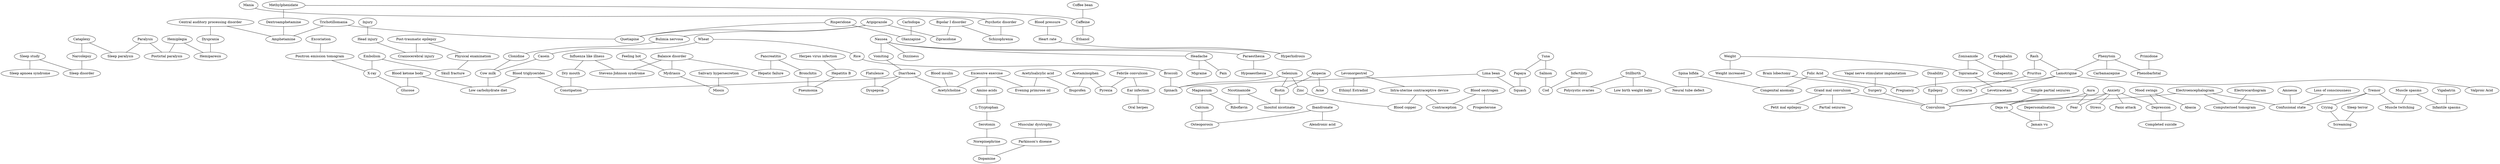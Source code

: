 strict graph layer0 {
	graph [name=layer0];
	node [label="\N"];
	363	[label="Sleep study",
		src_id=186011,
		weight=0.0010445146940924026];
	125	[label="Sleep apnoea syndrome",
		level=1,
		src_id=185998,
		weight=0.001635743431742638];
	363 -- 125	[level=1,
		weight=154.48];
	124	[label="Sleep disorder",
		src_id=186000,
		weight=0.0007333483259291371];
	363 -- 124	[level=1,
		weight=52.7];
	256	[label="Excessive exercise",
		level=1,
		src_id=176247,
		weight=0.002109734300955528];
	180	[label="Amino acids",
		src_id=8309,
		weight=0.001000032620526876];
	256 -- 180	[level=1,
		weight=292.38];
	287	[label="Evening primrose oil",
		src_id=9213,
		weight=0.0011072517313021554];
	256 -- 287	[level=1,
		weight=402.63];
	34	[label=Acetylcholine,
		level=1,
		src_id=2951,
		weight=0.004129814689207429];
	256 -- 34	[level=1,
		weight=480.36];
	14	[label=Nausea,
		level=1,
		src_id=181546,
		weight=0.004639683981880418];
	22	[label=Dizziness,
		level=1,
		src_id=175317,
		weight=0.0038730561594423588];
	14 -- 22	[level=1,
		weight=104.52];
	21	[label=Headache,
		level=1,
		src_id=177790,
		weight=0.005250834729440146];
	14 -- 21	[level=1,
		weight=85.24];
	53	[label=Vomiting,
		src_id=188709,
		weight=0.001519122012635948];
	14 -- 53	[level=1,
		weight=60.95];
	133	[label=Paraesthesia,
		level=1,
		src_id=182787,
		weight=0.0022064033562582846];
	14 -- 133	[level=1,
		weight=48.31];
	43	[label=Hyperhidrosis,
		level=1,
		src_id=178464,
		weight=0.0019522520639870355];
	14 -- 43	[level=1,
		weight=47.44];
	108	[label=Aura,
		level=1,
		src_id=171120,
		weight=0.0020774190396517264];
	23	[label="Deja vu",
		level=1,
		src_id=174936,
		weight=0.0033272358224421825];
	108 -- 23	[level=1,
		weight=72.75];
	32	[label=Fear,
		level=1,
		src_id=176601,
		weight=0.003091900262013508];
	108 -- 32	[level=1,
		weight=66.63];
	90	[label="Simple partial seizures",
		level=1,
		src_id=185880,
		weight=0.0016672632537607078];
	90 -- 23	[level=1,
		weight=63.31];
	44	[label="Grand mal convulsion",
		level=1,
		src_id=177516,
		weight=0.0079300130694745];
	383	[label="Petit mal epilepsy",
		level=1,
		src_id=183307,
		weight=0.001798291889556248];
	44 -- 383	[level=1,
		weight=59.99];
	130	[label="Partial seizures",
		level=1,
		src_id=182927,
		weight=0.002283289165749464];
	44 -- 130	[level=1,
		weight=69.43];
	1	[label=Convulsion,
		level=1,
		src_id=174366,
		weight=0.04384272583999458];
	44 -- 1	[level=1,
		weight=122.06];
	126	[label="Salivary hypersecretion",
		level=1,
		src_id=185485,
		weight=0.0015703720582515613];
	235	[label=Miosis,
		src_id=181021,
		weight=0.0012128330897948265];
	126 -- 235	[level=1,
		weight=200.02];
	526	[label=Tuna,
		src_id=8643,
		weight=0.00042794740256587053];
	75	[label=Papaya,
		src_id=8707,
		weight=0.0015510816572710418];
	526 -- 75	[level=1,
		weight=73.37];
	290	[label=Salmon,
		src_id=8996,
		weight=0.000661638972811811];
	526 -- 290	[level=1,
		weight=145.74];
	487	[label="Brain lobectomy",
		level=1,
		src_id=172601,
		weight=0.002694700047847313];
	5	[label=Surgery,
		level=1,
		src_id=186589,
		weight=0.009304016121721907];
	487 -- 5	[level=1,
		weight=83.51];
	277	[label="Blood ketone body",
		src_id=172233,
		weight=0.0010208761385491804];
	139	[label="Low carbohydrate diet",
		level=1,
		src_id=180136,
		weight=0.002218806008110028];
	277 -- 139	[level=1,
		weight=300.38];
	181	[label=Glucose,
		src_id=8280,
		weight=0.0008337754516897465];
	277 -- 181	[level=1,
		weight=112.0];
	333	[label="Folic Acid",
		level=1,
		src_id=150,
		weight=0.0024845476899730446];
	161	[label="Congenital anomaly",
		src_id=174082,
		weight=0.001354224235863074];
	333 -- 161	[level=1,
		weight=110.38];
	8	[label=Pregnancy,
		level=1,
		src_id=184014,
		weight=0.004025241046263508];
	333 -- 8	[level=1,
		weight=161.48];
	28	[label=Stillbirth,
		level=1,
		src_id=186413,
		weight=0.002952839711985516];
	128	[label="Polycystic ovaries",
		src_id=183761,
		weight=0.0009095864812776184];
	28 -- 128	[level=1,
		weight=143.89];
	393	[label="Neural tube defect",
		src_id=181701,
		weight=0.001127042231907036];
	28 -- 393	[level=1,
		weight=281.97];
	41	[label="Low birth weight baby",
		level=1,
		src_id=180135,
		weight=0.0028383288520247643];
	28 -- 41	[level=1,
		weight=399.04];
	15	[label=Injury,
		level=1,
		src_id=179153,
		weight=0.0025121627341653636];
	146	[label="Head injury",
		level=1,
		src_id=177785,
		weight=0.001715648827453144];
	15 -- 146	[level=1,
		weight=58.81];
	150	[label=Excoriation,
		level=1,
		src_id=176257,
		weight=0.0021874224806900746];
	219	[label="Positron emission tomogram",
		src_id=183853,
		weight=0.0008728397574205016];
	150 -- 219	[level=1,
		weight=197.71];
	350	[label=Trichotillomania,
		src_id=187413,
		weight=0.0005816137214217034];
	195	[label=Amphetamine,
		level=1,
		src_id=173,
		weight=0.0023025738717270517];
	350 -- 195	[level=1,
		weight=91.19];
	80	[label=Quetiapine,
		level=1,
		src_id=1208,
		weight=0.001601842137233802];
	350 -- 80	[level=1,
		weight=107.14];
	54	[label=Pancreatitis,
		src_id=182725,
		weight=0.0014013146610338664];
	63	[label="Hepatic failure",
		src_id=177896,
		weight=0.001530935416122003];
	54 -- 63	[level=1,
		weight=95.05];
	274	[label=Bronchitis,
		src_id=172749,
		weight=0.0007284881457166033];
	54 -- 274	[level=1,
		weight=45.23];
	40	[label="Muscle spasms",
		src_id=181270,
		weight=0.001492503923163199];
	137	[label="Muscle twitching",
		src_id=181276,
		weight=0.0015009005707355728];
	40 -- 137	[level=1,
		weight=46.91];
	422	[label="Infantile spasms",
		src_id=178941,
		weight=0.001296407942825725];
	40 -- 422	[level=1,
		weight=53.14];
	35	[label=Acetaminophen,
		level=1,
		src_id=307,
		weight=0.0018009398215968093];
	310	[label=Ibuprofen,
		src_id=1035,
		weight=0.0007368761245271152];
	35 -- 310	[level=1,
		weight=143.43];
	29	[label=Pyrexia,
		level=1,
		src_id=184658,
		weight=0.0018830801634752033];
	35 -- 29	[level=1,
		weight=47.75];
	88	[label="Spina bifida",
		level=1,
		src_id=186194,
		weight=0.001828235028581937];
	88 -- 161	[level=1,
		weight=74.13];
	88 -- 393	[level=1,
		weight=243.61];
	7	[label=Anxiety,
		level=1,
		src_id=170661,
		weight=0.010312381534872536];
	7 -- 32	[level=1,
		weight=72.45];
	9	[label=Depression,
		level=1,
		src_id=175023,
		weight=0.0044799153809282405];
	7 -- 9	[level=1,
		weight=108.88];
	36	[label=Stress,
		level=1,
		src_id=186464,
		weight=0.0025139528086730546];
	7 -- 36	[level=1,
		weight=100.25];
	92	[label="Panic attack",
		level=1,
		src_id=182745,
		weight=0.0021381315188019217];
	7 -- 92	[level=1,
		weight=68.7];
	7 -- 1	[level=1,
		weight=75.71];
	112	[label=Wheat,
		src_id=8648,
		weight=0.001350608917292089];
	299	[label=Casein,
		src_id=8589,
		weight=0.0010664295842427256];
	112 -- 299	[level=1,
		weight=156.56];
	76	[label=Rice,
		src_id=8633,
		weight=0.0012649412773325943];
	112 -- 76	[level=1,
		weight=107.14];
	584	[label="L-Tryptophan",
		src_id=142,
		weight=0.0004975205822659481];
	180 -- 584	[level=1,
		weight=61.08];
	179	[label="Coffee bean",
		level=1,
		src_id=8595,
		weight=0.0019368446972410553];
	82	[label=Caffeine,
		level=1,
		src_id=192,
		weight=0.002334705699678128];
	179 -- 82	[level=1,
		weight=185.8];
	110	[label=Alopecia,
		src_id=170026,
		weight=0.0007307056528455718];
	198	[label=Biotin,
		src_id=114,
		weight=0.0011258512616127542];
	110 -- 198	[level=1,
		weight=66.97];
	49	[label=Acne,
		level=1,
		src_id=169642,
		weight=0.001782056461819542];
	110 -- 49	[level=1,
		weight=34.29];
	295	[label="Cow milk",
		src_id=8613,
		weight=0.0011237342517793564];
	299 -- 295	[level=1,
		weight=354.81];
	432	[label=Hemiplegia,
		src_id=177845,
		weight=0.0006523169179595826];
	218	[label="Postictal paralysis",
		src_id=183927,
		weight=0.0008276044574928793];
	432 -- 218	[level=1,
		weight=45.23];
	249	[label=Hemiparesis,
		src_id=177843,
		weight=0.0010270914187134367];
	432 -- 249	[level=1,
		weight=141.19];
	89	[label="Sleep terror",
		level=1,
		src_id=186015,
		weight=0.0015825649693071186];
	367	[label=Screaming,
		src_id=185624,
		weight=0.0012516920066908644];
	89 -- 367	[level=1,
		weight=57.59];
	378	[label="Post-traumatic epilepsy",
		src_id=183904,
		weight=0.0012830202001650442];
	380	[label="Physical examination",
		src_id=183464,
		weight=0.0006789472439002296];
	378 -- 380	[level=1,
		weight=78.67];
	101	[label="Craniocerebral injury",
		level=1,
		src_id=174523,
		weight=0.001832929575363946];
	378 -- 101	[level=1,
		weight=156.92];
	309	[label=Aripiprazole,
		src_id=1222,
		weight=0.0008326842639996687];
	47	[label="Bulimia nervosa",
		level=1,
		src_id=172802,
		weight=0.0018807861194870571];
	309 -- 47	[level=1,
		weight=78.67];
	579	[label=Ziprasidone,
		src_id=237,
		weight=0.0006628389715354794];
	309 -- 579	[level=1,
		weight=87.06];
	309 -- 80	[level=1,
		weight=74.9];
	30	[label=Migraine,
		level=1,
		src_id=180996,
		weight=0.002695993506544697];
	21 -- 30	[level=1,
		weight=94.85];
	4	[label=Pain,
		level=1,
		src_id=182630,
		weight=0.0034363057630249967];
	21 -- 4	[level=1,
		weight=64.19];
	77	[label=Broccoli,
		level=1,
		src_id=8584,
		weight=0.001610594567986371];
	76 -- 77	[level=1,
		weight=83.56];
	97	[label="Febrile convulsion",
		src_id=176614,
		weight=0.0013774781879227608];
	259	[label="Ear infection",
		src_id=175529,
		weight=0.0005090966980945888];
	97 -- 259	[level=1,
		weight=47.89];
	97 -- 29	[level=1,
		weight=109.81];
	241	[label="Jamais vu",
		src_id=179465,
		weight=0.0011810390128039886];
	23 -- 241	[level=1,
		weight=53.84];
	173	[label=Selenium,
		src_id=9080,
		weight=0.0010042446927168594];
	173 -- 198	[level=1,
		weight=145.41];
	306	[label=Zinc,
		src_id=1526,
		weight=0.0007667013766820344];
	173 -- 306	[level=1,
		weight=234.71];
	178	[label=Spinach,
		src_id=8638,
		weight=0.0014327736794283237];
	173 -- 178	[level=1,
		weight=85.24];
	419	[label="Influenza like illness",
		src_id=179014,
		weight=0.0005850434796401921];
	87	[label="Stevens-Johnson syndrome",
		src_id=186406,
		weight=0.0013870509328834477];
	419 -- 87	[level=1,
		weight=83.71];
	65	[label="Dry mouth",
		src_id=175420,
		weight=0.0014254720076736314];
	419 -- 65	[level=1,
		weight=55.15];
	272	[label="Central auditory processing disorder",
		src_id=173299,
		weight=0.0008060358317299234];
	272 -- 195	[level=1,
		weight=74.2];
	153	[label=Dyspraxia,
		src_id=175506,
		weight=0.0013637552892951596];
	272 -- 153	[level=1,
		weight=179.89];
	27	[label=Tremor,
		level=1,
		src_id=187373,
		weight=0.003399346148597115];
	27 -- 137	[level=1,
		weight=52.0];
	24	[label="Confusional state",
		level=1,
		src_id=174071,
		weight=0.00570327354560458];
	27 -- 24	[level=1,
		weight=49.59];
	99	[label=Crying,
		src_id=174575,
		weight=0.0014334267082630775];
	27 -- 99	[level=1,
		weight=45.41];
	70	[label="Blood pressure",
		level=1,
		src_id=172305,
		weight=0.0018022986801689812];
	250	[label="Heart rate",
		src_id=177799,
		weight=0.0012763385763344885];
	70 -- 250	[level=1,
		weight=60.51];
	18	[label=Weight,
		level=1,
		src_id=188818,
		weight=0.00486879191589432];
	11	[label=Topiramate,
		level=1,
		src_id=264,
		weight=0.004371180654737915];
	18 -- 11	[level=1,
		weight=86.47];
	340	[label="Weight increased",
		level=1,
		src_id=188826,
		weight=0.0015892839399616226];
	18 -- 340	[level=1,
		weight=133.59];
	243	[label=Infertility,
		src_id=178985,
		weight=0.000617853565975358];
	243 -- 128	[level=1,
		weight=133.68];
	174	[label=Cod,
		src_id=8995,
		weight=0.0010237285558955481];
	243 -- 174	[level=1,
		weight=73.7];
	177	[label=Squash,
		src_id=8639,
		weight=0.0014891995467117205];
	75 -- 177	[level=1,
		weight=245.95];
	55	[label="Oral herpes",
		level=1,
		src_id=182307,
		weight=0.002040530631971636];
	259 -- 55	[level=1,
		weight=52.78];
	12	[label=Rash,
		level=1,
		src_id=184786,
		weight=0.002831584768486793];
	10	[label=Lamotrigine,
		level=1,
		src_id=542,
		weight=0.00892886896589501];
	12 -- 10	[level=1,
		weight=57.5];
	39	[label=Pruritus,
		level=1,
		src_id=184366,
		weight=0.0024121341744640446];
	12 -- 39	[level=1,
		weight=87.16];
	69	[label="Blood triglycerides",
		level=1,
		src_id=172398,
		weight=0.0020127820066019064];
	69 -- 139	[level=1,
		weight=472.75];
	102	[label=Constipation,
		src_id=174340,
		weight=0.0010925019631173453];
	69 -- 102	[level=1,
		weight=63.44];
	64	[label=Embolism,
		src_id=175772,
		weight=0.0013850923508483355];
	83	[label="X-ray",
		src_id=188917,
		weight=0.001427804449380066];
	64 -- 83	[level=1,
		weight=179.77];
	213	[label="Skull fracture",
		src_id=185991,
		weight=0.0009881226370405227];
	64 -- 213	[level=1,
		weight=52.15];
	537	[label=Serotonin,
		src_id=7810,
		weight=0.000673588565290134];
	584 -- 537	[level=1,
		weight=143.89];
	13	[label=Phenytoin,
		level=1,
		src_id=243,
		weight=0.00457089379012619];
	13 -- 10	[level=1,
		weight=96.5];
	26	[label=Phenobarbital,
		level=1,
		src_id=1158,
		weight=0.003003684210696954];
	13 -- 26	[level=1,
		weight=78.04];
	50	[label=Carbamazepine,
		level=1,
		src_id=551,
		weight=0.0018424741132274944];
	13 -- 50	[level=1,
		weight=81.22];
	138	[label="Mood swings",
		level=1,
		src_id=181119,
		weight=0.0016620765499499475];
	517	[label=Abasia,
		level=1,
		src_id=169482,
		weight=0.0015753060765595918];
	138 -- 517	[level=1,
		weight=41.47];
	138 -- 9	[level=1,
		weight=45.59];
	59	[label=Mania,
		level=1,
		src_id=180503,
		weight=0.0016973552433446845];
	19	[label="Psychotic disorder",
		level=1,
		src_id=184453,
		weight=0.002515431091399857];
	59 -- 19	[level=1,
		weight=50.79];
	192	[label=Methylphenidate,
		src_id=411,
		weight=0.001357220779642328];
	307	[label=Dextroamphetamine,
		level=1,
		src_id=1510,
		weight=0.0025160390272079888];
	192 -- 307	[level=1,
		weight=180.57];
	192 -- 82	[level=1,
		weight=57.82];
	484	[label=Cataplexy,
		src_id=173217,
		weight=0.0009438198724357525];
	57	[label=Narcolepsy,
		level=1,
		src_id=181475,
		weight=0.001674888198880834];
	484 -- 57	[level=1,
		weight=135.55];
	364	[label="Sleep paralysis",
		src_id=186008,
		weight=0.0005945621602513143];
	484 -- 364	[level=1,
		weight=68.93];
	307 -- 195	[level=1,
		weight=864.22];
	46	[label=Diarrhoea,
		level=1,
		src_id=175200,
		weight=0.0016948606007577234];
	53 -- 46	[level=1,
		weight=58.45];
	38	[label=Schizophrenia,
		src_id=185574,
		weight=0.0014792301015358078];
	19 -- 38	[level=1,
		weight=54.72];
	327	[label=Levonorgestrel,
		src_id=357,
		weight=0.0010644666629913491];
	81	[label="Ethinyl Estradiol",
		level=1,
		src_id=963,
		weight=0.0020546732981257263];
	327 -- 81	[level=1,
		weight=228.45];
	242	[label="Intra-uterine contraceptive device",
		src_id=179325,
		weight=0.0010021432116518211];
	327 -- 242	[level=1,
		weight=186.57];
	42	[label=Hypoaesthesia,
		level=1,
		src_id=178564,
		weight=0.002800118886895745];
	133 -- 42	[level=1,
		weight=159.46];
	290 -- 174	[level=1,
		weight=75.05];
	84	[label="Vagal nerve stimulator implantation",
		level=1,
		src_id=188187,
		weight=0.002775812546417932];
	84 -- 5	[level=1,
		weight=92.26];
	567	[label=Clonidine,
		src_id=562,
		weight=0.0003801557311510104];
	47 -- 567	[level=1,
		weight=80.61];
	166	[label="Balance disorder",
		src_id=171241,
		weight=0.000847831367039775];
	166 -- 87	[level=1,
		weight=47.83];
	166 -- 63	[level=1,
		weight=47.15];
	136	[label=Mydriasis,
		src_id=181328,
		weight=0.0013257266416520426];
	166 -- 136	[level=1,
		weight=81.11];
	3	[label=Electroencephalogram,
		level=1,
		src_id=175720,
		weight=0.00973212502859358];
	3 -- 24	[level=1,
		weight=81.5];
	67	[label="Computerised tomogram",
		level=1,
		src_id=174039,
		weight=0.0035296011964764847];
	3 -- 67	[level=1,
		weight=73.05];
	3 -- 1	[level=1,
		weight=147.32];
	116	[label=Zonisamide,
		level=1,
		src_id=895,
		weight=0.0017358953000514413];
	116 -- 11	[level=1,
		weight=54.66];
	311	[label=Gabapentin,
		src_id=982,
		weight=0.0015351270910551008];
	116 -- 311	[level=1,
		weight=42.55];
	132	[label=Paralysis,
		src_id=182799,
		weight=0.0008176914551610002];
	132 -- 364	[level=1,
		weight=46.49];
	132 -- 218	[level=1,
		weight=64.88];
	326	[label=Norepinephrine,
		src_id=358,
		weight=0.0008980084608098013];
	537 -- 326	[level=1,
		weight=126.93];
	318	[label=Risperidone,
		src_id=720,
		weight=0.0008468161517964322];
	318 -- 80	[level=1,
		weight=84.02];
	329	[label=Olanzapine,
		src_id=324,
		weight=0.0009014436378500246];
	318 -- 329	[level=1,
		weight=170.21];
	57 -- 124	[level=1,
		weight=46.77];
	219 -- 83	[level=1,
		weight=50.45];
	103	[label="Completed suicide",
		level=1,
		src_id=174010,
		weight=0.0017448613927763756];
	9 -- 103	[level=1,
		weight=45.98];
	313	[label="Acetylsalicylic acid",
		src_id=931,
		weight=0.0005583688578593127];
	313 -- 310	[level=1,
		weight=94.01];
	313 -- 287	[level=1,
		weight=122.8];
	567 -- 295	[level=1,
		weight=58.9];
	73	[label=Amnesia,
		level=1,
		src_id=170136,
		weight=0.001562054880967425];
	73 -- 24	[level=1,
		weight=48.69];
	60	[label="Loss of consciousness",
		level=1,
		src_id=180127,
		weight=0.0019688781130730716];
	60 -- 24	[level=1,
		weight=68.66];
	58	[label="Muscular dystrophy",
		level=1,
		src_id=181277,
		weight=0.0025303985127689333];
	131	[label="Parkinson's disease",
		src_id=182898,
		weight=0.0011921711590044898];
	58 -- 131	[level=1,
		weight=159.09];
	305	[label=Nicotinamide,
		level=1,
		src_id=2556,
		weight=0.0018503998594221061];
	197	[label=Riboflavin,
		level=1,
		src_id=132,
		weight=0.00227239059051472];
	305 -- 197	[level=1,
		weight=1000.0];
	114	[label="Inositol nicotinate",
		level=1,
		src_id=7903,
		weight=0.002194504709405285];
	305 -- 114	[level=1,
		weight=438.61];
	83 -- 181	[level=1,
		weight=63.44];
	459	[label=Dyspepsia,
		src_id=175492,
		weight=0.0003869878680406234];
	46 -- 459	[level=1,
		weight=34.47];
	46 -- 34	[level=1,
		weight=81.69];
	46 -- 102	[level=1,
		weight=63.65];
	51	[label="Valproic Acid",
		level=1,
		src_id=304,
		weight=0.0028508274237053887];
	10 -- 51	[level=1,
		weight=120.82];
	10 -- 8	[level=1,
		weight=89.36];
	6	[label=Levetiracetam,
		level=1,
		src_id=1186,
		weight=0.010030972226360069];
	10 -- 6	[level=1,
		weight=159.17];
	312	[label=Dopamine,
		src_id=974,
		weight=0.0006653144450635018];
	131 -- 312	[level=1,
		weight=47.15];
	31	[label="Feeling hot",
		level=1,
		src_id=176626,
		weight=0.0017473991179379955];
	31 -- 136	[level=1,
		weight=47.66];
	295 -- 139	[level=1,
		weight=284.05];
	165	[label="Bipolar I disorder",
		src_id=171760,
		weight=0.0009578055367051631];
	165 -- 579	[level=1,
		weight=71.76];
	165 -- 38	[level=1,
		weight=46.86];
	117	[label=Primidone,
		level=1,
		src_id=780,
		weight=0.0017969816384099074];
	117 -- 26	[level=1,
		weight=52.86];
	155	[label=Disability,
		level=1,
		src_id=175257,
		weight=0.002704038405888001];
	2	[label=Epilepsy,
		level=1,
		src_id=176107,
		weight=0.02345683872889738];
	155 -- 2	[level=1,
		weight=32.3];
	85	[label=Urticaria,
		level=1,
		src_id=188054,
		weight=0.002078927924128333];
	39 -- 85	[level=1,
		weight=51.42];
	153 -- 249	[level=1,
		weight=152.63];
	25	[label="Blood oestrogen",
		level=1,
		src_id=172274,
		weight=0.002595204538722153];
	193	[label=Progesterone,
		level=1,
		src_id=385,
		weight=0.0016132666340623466];
	25 -- 193	[level=1,
		weight=257.77];
	33	[label=Contraception,
		level=1,
		src_id=174350,
		weight=0.001688357640760394];
	25 -- 33	[level=1,
		weight=92.05];
	115	[label=Vigabatrin,
		level=1,
		src_id=1064,
		weight=0.00180226386997962];
	115 -- 422	[level=1,
		weight=127.3];
	20	[label="Herpes virus infection",
		level=1,
		src_id=178111,
		weight=0.002331383608575972];
	248	[label="Hepatitis B",
		src_id=177942,
		weight=0.0011684491884608602];
	20 -- 248	[level=1,
		weight=64.69];
	65 -- 102	[level=1,
		weight=63.75];
	17	[label=Ethanol,
		level=1,
		src_id=884,
		weight=0.002161183165215026];
	82 -- 17	[level=1,
		weight=61.89];
	194	[label=Carbidopa,
		level=1,
		src_id=181,
		weight=0.001820895223381786];
	194 -- 329	[level=1,
		weight=245.95];
	96	[label=Flatulence,
		level=1,
		src_id=176744,
		weight=0.0016427002916782514];
	96 -- 459	[level=1,
		weight=56.14];
	198 -- 114	[level=1,
		weight=431.07];
	326 -- 312	[level=1,
		weight=133.68];
	146 -- 101	[level=1,
		weight=55.43];
	5 -- 1	[level=1,
		weight=88.66];
	296	[label="Lima bean",
		src_id=8610,
		weight=0.001185610296059662];
	296 -- 177	[level=1,
		weight=354.81];
	296 -- 178	[level=1,
		weight=250.75];
	492	[label="Blood copper",
		src_id=172045,
		weight=0.0003847138605821579];
	306 -- 492	[level=1,
		weight=55.9];
	184	[label=Magnesium,
		src_id=1330,
		weight=0.0014302089561109921];
	184 -- 197	[level=1,
		weight=91.78];
	16	[label=Calcium,
		level=1,
		src_id=1327,
		weight=0.0025229737918949463];
	184 -- 16	[level=1,
		weight=221.48];
	250 -- 43	[level=1,
		weight=43.39];
	188	[label=Ibandronate,
		src_id=696,
		weight=0.0010427564347667056];
	189	[label="Alendronic acid",
		level=1,
		src_id=617,
		weight=0.0016471292412961716];
	188 -- 189	[level=1,
		weight=140.66];
	134	[label=Osteoporosis,
		src_id=182448,
		weight=0.0011569793778963033];
	188 -- 134	[level=1,
		weight=91.06];
	380 -- 213	[level=1,
		weight=65.99];
	2 -- 1	[level=1,
		weight=333.89];
	220	[label=Pneumonia,
		src_id=183685,
		weight=0.0007128047479266098];
	274 -- 220	[level=1,
		weight=92.31];
	16 -- 134	[level=1,
		weight=103.4];
	71	[label="Blood insulin",
		level=1,
		src_id=172218,
		weight=0.0017421589272280302];
	71 -- 34	[level=1,
		weight=157.97];
	136 -- 235	[level=1,
		weight=193.99];
	11 -- 6	[level=1,
		weight=92.43];
	6 -- 1	[level=1,
		weight=145.77];
	242 -- 492	[level=1,
		weight=79.3];
	242 -- 33	[level=1,
		weight=89.31];
	248 -- 220	[level=1,
		weight=45.23];
	98	[label=Electrocardiogram,
		level=1,
		src_id=175655,
		weight=0.0022047227677469243];
	98 -- 67	[level=1,
		weight=56.55];
	330	[label=Pregabalin,
		level=1,
		src_id=221,
		weight=0.001765694660728438];
	330 -- 311	[level=1,
		weight=65.48];
	99 -- 367	[level=1,
		weight=57.8];
	156	[label=Depersonalisation,
		level=1,
		src_id=175018,
		weight=0.002060452458275287];
	156 -- 241	[level=1,
		weight=82.3];
	77 -- 178	[level=1,
		weight=258.32];
}
